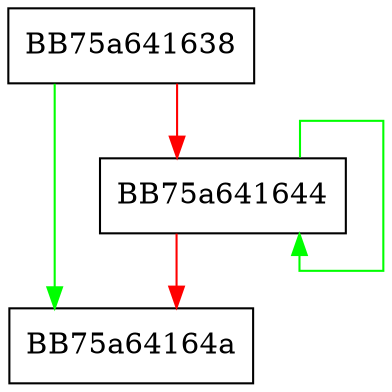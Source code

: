 digraph DFT_csize_2_log2 {
  node [shape="box"];
  graph [splines=ortho];
  BB75a641638 -> BB75a64164a [color="green"];
  BB75a641638 -> BB75a641644 [color="red"];
  BB75a641644 -> BB75a641644 [color="green"];
  BB75a641644 -> BB75a64164a [color="red"];
}